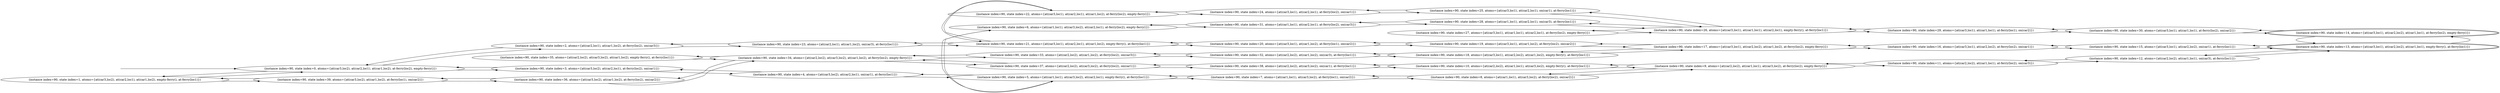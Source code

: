 digraph {
rankdir="LR"
s1[label="(instance index=90, state index=1, atoms={at(car3,loc2), at(car2,loc1), at(car1,loc2), empty-ferry(), at-ferry(loc1)})"]
s39[label="(instance index=90, state index=39, atoms={at(car3,loc2), at(car1,loc2), at-ferry(loc1), on(car2)})"]
s0[label="(instance index=90, state index=0, atoms={at(car3,loc2), at(car2,loc1), at(car1,loc2), at-ferry(loc2), empty-ferry()})"]
s2[label="(instance index=90, state index=2, atoms={at(car2,loc1), at(car1,loc2), at-ferry(loc2), on(car3)})"]
s36[label="(instance index=90, state index=36, atoms={at(car3,loc2), at(car1,loc2), at-ferry(loc2), on(car2)})"]
s35[label="(instance index=90, state index=35, atoms={at(car2,loc2), at(car3,loc2), at(car1,loc2), empty-ferry(), at-ferry(loc1)})"]
s3[label="(instance index=90, state index=3, atoms={at(car3,loc2), at(car2,loc1), at-ferry(loc2), on(car1)})"]
s23[label="(instance index=90, state index=23, atoms={at(car2,loc1), at(car1,loc2), on(car3), at-ferry(loc1)})"]
s34[label="(instance index=90, state index=34, atoms={at(car2,loc2), at(car3,loc2), at(car1,loc2), at-ferry(loc2), empty-ferry()})"]
s4[label="(instance index=90, state index=4, atoms={at(car3,loc2), at(car2,loc1), on(car1), at-ferry(loc1)})"]
s21[label="(instance index=90, state index=21, atoms={at(car3,loc1), at(car2,loc1), at(car1,loc2), empty-ferry(), at-ferry(loc1)})"]
s37[label="(instance index=90, state index=37, atoms={at(car2,loc2), at(car3,loc2), at-ferry(loc2), on(car1)})"]
s22[label="(instance index=90, state index=22, atoms={at(car3,loc1), at(car2,loc1), at(car1,loc2), at-ferry(loc2), empty-ferry()})"]
s6[label="(instance index=90, state index=6, atoms={at(car1,loc1), at(car3,loc2), at(car2,loc1), at-ferry(loc2), empty-ferry()})"]
s5[label="(instance index=90, state index=5, atoms={at(car1,loc1), at(car3,loc2), at(car2,loc1), empty-ferry(), at-ferry(loc1)})"]
s33[label="(instance index=90, state index=33, atoms={at(car2,loc2), at(car1,loc2), at-ferry(loc2), on(car3)})"]
s38[label="(instance index=90, state index=38, atoms={at(car2,loc2), at(car3,loc2), on(car1), at-ferry(loc1)})"]
s24[label="(instance index=90, state index=24, atoms={at(car3,loc1), at(car2,loc1), at-ferry(loc2), on(car1)})"]
s31[label="(instance index=90, state index=31, atoms={at(car1,loc1), at(car2,loc1), at-ferry(loc2), on(car3)})"]
s7[label="(instance index=90, state index=7, atoms={at(car1,loc1), at(car3,loc2), at-ferry(loc1), on(car2)})"]
s32[label="(instance index=90, state index=32, atoms={at(car2,loc2), at(car1,loc2), on(car3), at-ferry(loc1)})"]
s20[label="(instance index=90, state index=20, atoms={at(car3,loc1), at(car1,loc2), at-ferry(loc1), on(car2)})"]
s25[label="(instance index=90, state index=25, atoms={at(car3,loc1), at(car2,loc1), on(car1), at-ferry(loc1)})"]
s27[label="(instance index=90, state index=27, atoms={at(car3,loc1), at(car1,loc1), at(car2,loc1), at-ferry(loc2), empty-ferry()})"]
s28[label="(instance index=90, state index=28, atoms={at(car1,loc1), at(car2,loc1), on(car3), at-ferry(loc1)})"]
s8[label="(instance index=90, state index=8, atoms={at(car1,loc1), at(car3,loc2), at-ferry(loc2), on(car2)})"]
s10[label="(instance index=90, state index=10, atoms={at(car2,loc2), at(car1,loc1), at(car3,loc2), empty-ferry(), at-ferry(loc1)})"]
s18[label="(instance index=90, state index=18, atoms={at(car3,loc1), at(car2,loc2), at(car1,loc2), empty-ferry(), at-ferry(loc1)})"]
s19[label="(instance index=90, state index=19, atoms={at(car3,loc1), at(car1,loc2), at-ferry(loc2), on(car2)})"]
s9[label="(instance index=90, state index=9, atoms={at(car2,loc2), at(car1,loc1), at(car3,loc2), at-ferry(loc2), empty-ferry()})"]
s17[label="(instance index=90, state index=17, atoms={at(car3,loc1), at(car2,loc2), at(car1,loc2), at-ferry(loc2), empty-ferry()})"]
s26[label="(instance index=90, state index=26, atoms={at(car3,loc1), at(car1,loc1), at(car2,loc1), empty-ferry(), at-ferry(loc1)})"]
s11[label="(instance index=90, state index=11, atoms={at(car2,loc2), at(car1,loc1), at-ferry(loc2), on(car3)})"]
s16[label="(instance index=90, state index=16, atoms={at(car3,loc1), at(car2,loc2), at-ferry(loc2), on(car1)})"]
s29[label="(instance index=90, state index=29, atoms={at(car3,loc1), at(car1,loc1), at-ferry(loc1), on(car2)})"]
s15[label="(instance index=90, state index=15, atoms={at(car3,loc1), at(car2,loc2), on(car1), at-ferry(loc1)})"]
s12[label="(instance index=90, state index=12, atoms={at(car2,loc2), at(car1,loc1), on(car3), at-ferry(loc1)})"]
s30[label="(instance index=90, state index=30, atoms={at(car3,loc1), at(car1,loc1), at-ferry(loc2), on(car2)})"]
s13[peripheries=2,label="(instance index=90, state index=13, atoms={at(car3,loc1), at(car2,loc2), at(car1,loc1), empty-ferry(), at-ferry(loc1)})"]
s14[peripheries=2,label="(instance index=90, state index=14, atoms={at(car3,loc1), at(car2,loc2), at(car1,loc1), at-ferry(loc2), empty-ferry()})"]
Dangling [ label = "", style = invis ]
{ rank = same; Dangling }
Dangling -> s0
{ rank = same; s0}
{ rank = same; s39,s0}
{ rank = same; s2,s36,s35,s3}
{ rank = same; s23,s34,s4}
{ rank = same; s21,s37,s22,s6,s5,s33}
{ rank = same; s38,s24,s31,s7,s32,s20}
{ rank = same; s25,s27,s28,s8,s10,s18,s19}
{ rank = same; s9,s17,s26}
{ rank = same; s11,s16,s29}
{ rank = same; s15,s12,s30}
{ rank = same; s13,s14}
{
s1->s39
s1->s0
}
{
s39->s36
s39->s1
s0->s3
s0->s2
s0->s1
}
{
s2->s23
s2->s0
s36->s39
s36->s34
s35->s34
s3->s4
s3->s0
}
{
s23->s21
s23->s2
s34->s37
s34->s36
s34->s35
s34->s33
s4->s5
s4->s3
}
{
s21->s22
s21->s23
s21->s20
s37->s38
s37->s34
s22->s21
s22->s24
s6->s31
s6->s5
s5->s6
s5->s7
s5->s4
s33->s34
s33->s32
}
{
s38->s37
s38->s10
s24->s22
s24->s25
s31->s6
s31->s28
s7->s5
s7->s8
s32->s18
s32->s33
s20->s21
s20->s19
}
{
s25->s26
s25->s24
s27->s26
s28->s31
s28->s26
s8->s7
s8->s9
s10->s38
s10->s9
s18->s17
s18->s32
s19->s20
s19->s17
}
{
s9->s10
s9->s11
s9->s8
s17->s18
s17->s19
s17->s16
s26->s29
s26->s28
s26->s27
s26->s25
}
{
s11->s12
s11->s9
s16->s15
s16->s17
s29->s30
s29->s26
}
{
s15->s13
s15->s16
s12->s13
s12->s11
s30->s14
s30->s29
}
{
s13->s14
s13->s15
s13->s12
s14->s30
s14->s13
}
}
